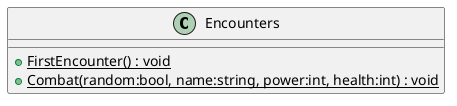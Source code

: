 @startuml
class Encounters {
    + {static} FirstEncounter() : void
    + {static} Combat(random:bool, name:string, power:int, health:int) : void
}
@enduml
